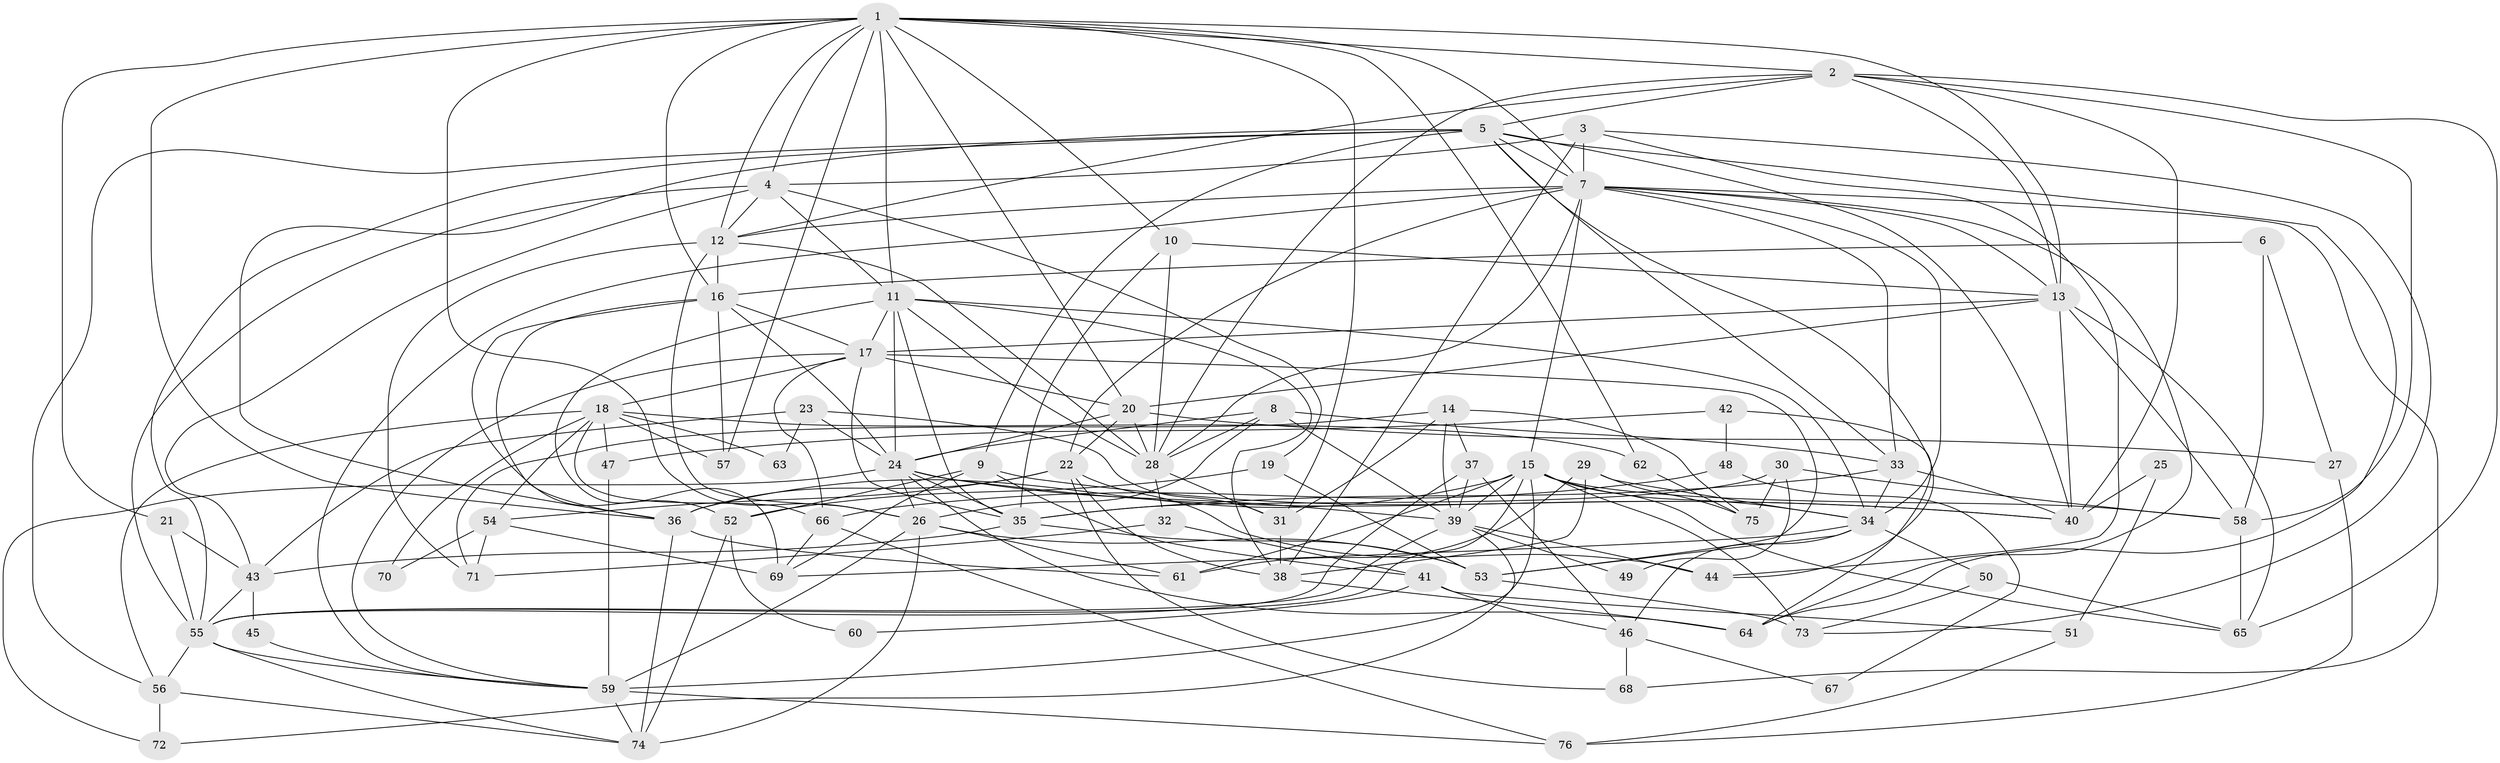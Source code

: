 // original degree distribution, {6: 0.06711409395973154, 3: 0.28187919463087246, 5: 0.2348993288590604, 4: 0.28187919463087246, 8: 0.013422818791946308, 2: 0.10067114093959731, 7: 0.020134228187919462}
// Generated by graph-tools (version 1.1) at 2025/36/03/09/25 02:36:07]
// undirected, 76 vertices, 211 edges
graph export_dot {
graph [start="1"]
  node [color=gray90,style=filled];
  1;
  2;
  3;
  4;
  5;
  6;
  7;
  8;
  9;
  10;
  11;
  12;
  13;
  14;
  15;
  16;
  17;
  18;
  19;
  20;
  21;
  22;
  23;
  24;
  25;
  26;
  27;
  28;
  29;
  30;
  31;
  32;
  33;
  34;
  35;
  36;
  37;
  38;
  39;
  40;
  41;
  42;
  43;
  44;
  45;
  46;
  47;
  48;
  49;
  50;
  51;
  52;
  53;
  54;
  55;
  56;
  57;
  58;
  59;
  60;
  61;
  62;
  63;
  64;
  65;
  66;
  67;
  68;
  69;
  70;
  71;
  72;
  73;
  74;
  75;
  76;
  1 -- 2 [weight=2.0];
  1 -- 4 [weight=1.0];
  1 -- 7 [weight=1.0];
  1 -- 10 [weight=1.0];
  1 -- 11 [weight=1.0];
  1 -- 12 [weight=1.0];
  1 -- 13 [weight=1.0];
  1 -- 16 [weight=2.0];
  1 -- 20 [weight=1.0];
  1 -- 21 [weight=1.0];
  1 -- 26 [weight=1.0];
  1 -- 31 [weight=1.0];
  1 -- 36 [weight=1.0];
  1 -- 57 [weight=2.0];
  1 -- 62 [weight=1.0];
  2 -- 5 [weight=1.0];
  2 -- 12 [weight=1.0];
  2 -- 13 [weight=2.0];
  2 -- 28 [weight=1.0];
  2 -- 40 [weight=1.0];
  2 -- 58 [weight=1.0];
  2 -- 65 [weight=1.0];
  3 -- 4 [weight=1.0];
  3 -- 7 [weight=2.0];
  3 -- 38 [weight=1.0];
  3 -- 44 [weight=1.0];
  3 -- 73 [weight=1.0];
  4 -- 11 [weight=2.0];
  4 -- 12 [weight=1.0];
  4 -- 19 [weight=1.0];
  4 -- 43 [weight=1.0];
  4 -- 55 [weight=1.0];
  5 -- 7 [weight=1.0];
  5 -- 9 [weight=1.0];
  5 -- 33 [weight=1.0];
  5 -- 36 [weight=1.0];
  5 -- 40 [weight=1.0];
  5 -- 44 [weight=1.0];
  5 -- 55 [weight=1.0];
  5 -- 56 [weight=1.0];
  5 -- 64 [weight=1.0];
  6 -- 16 [weight=1.0];
  6 -- 27 [weight=1.0];
  6 -- 58 [weight=1.0];
  7 -- 12 [weight=1.0];
  7 -- 13 [weight=1.0];
  7 -- 15 [weight=1.0];
  7 -- 22 [weight=1.0];
  7 -- 28 [weight=1.0];
  7 -- 33 [weight=1.0];
  7 -- 34 [weight=1.0];
  7 -- 59 [weight=1.0];
  7 -- 64 [weight=1.0];
  7 -- 68 [weight=1.0];
  8 -- 24 [weight=1.0];
  8 -- 26 [weight=1.0];
  8 -- 28 [weight=1.0];
  8 -- 33 [weight=1.0];
  8 -- 39 [weight=1.0];
  9 -- 40 [weight=1.0];
  9 -- 41 [weight=1.0];
  9 -- 52 [weight=1.0];
  9 -- 69 [weight=1.0];
  10 -- 13 [weight=1.0];
  10 -- 28 [weight=1.0];
  10 -- 35 [weight=1.0];
  11 -- 17 [weight=1.0];
  11 -- 24 [weight=1.0];
  11 -- 28 [weight=1.0];
  11 -- 34 [weight=1.0];
  11 -- 35 [weight=1.0];
  11 -- 38 [weight=1.0];
  11 -- 69 [weight=1.0];
  12 -- 16 [weight=1.0];
  12 -- 26 [weight=1.0];
  12 -- 28 [weight=1.0];
  12 -- 71 [weight=1.0];
  13 -- 17 [weight=2.0];
  13 -- 20 [weight=1.0];
  13 -- 40 [weight=1.0];
  13 -- 58 [weight=1.0];
  13 -- 65 [weight=1.0];
  14 -- 31 [weight=1.0];
  14 -- 37 [weight=1.0];
  14 -- 39 [weight=1.0];
  14 -- 71 [weight=1.0];
  14 -- 75 [weight=1.0];
  15 -- 34 [weight=1.0];
  15 -- 36 [weight=2.0];
  15 -- 39 [weight=1.0];
  15 -- 55 [weight=1.0];
  15 -- 58 [weight=1.0];
  15 -- 59 [weight=1.0];
  15 -- 61 [weight=1.0];
  15 -- 65 [weight=1.0];
  15 -- 73 [weight=1.0];
  16 -- 17 [weight=1.0];
  16 -- 24 [weight=1.0];
  16 -- 36 [weight=1.0];
  16 -- 52 [weight=1.0];
  16 -- 57 [weight=1.0];
  17 -- 18 [weight=1.0];
  17 -- 20 [weight=1.0];
  17 -- 35 [weight=1.0];
  17 -- 53 [weight=1.0];
  17 -- 59 [weight=1.0];
  17 -- 66 [weight=1.0];
  18 -- 47 [weight=1.0];
  18 -- 54 [weight=1.0];
  18 -- 56 [weight=1.0];
  18 -- 57 [weight=1.0];
  18 -- 62 [weight=1.0];
  18 -- 63 [weight=1.0];
  18 -- 66 [weight=1.0];
  18 -- 70 [weight=1.0];
  19 -- 52 [weight=1.0];
  19 -- 53 [weight=1.0];
  20 -- 22 [weight=1.0];
  20 -- 24 [weight=1.0];
  20 -- 27 [weight=1.0];
  20 -- 28 [weight=1.0];
  21 -- 43 [weight=1.0];
  21 -- 55 [weight=1.0];
  22 -- 36 [weight=2.0];
  22 -- 38 [weight=1.0];
  22 -- 44 [weight=1.0];
  22 -- 54 [weight=1.0];
  22 -- 68 [weight=1.0];
  23 -- 24 [weight=1.0];
  23 -- 31 [weight=1.0];
  23 -- 43 [weight=1.0];
  23 -- 63 [weight=1.0];
  24 -- 26 [weight=1.0];
  24 -- 35 [weight=1.0];
  24 -- 39 [weight=1.0];
  24 -- 40 [weight=1.0];
  24 -- 64 [weight=1.0];
  24 -- 72 [weight=1.0];
  25 -- 40 [weight=1.0];
  25 -- 51 [weight=1.0];
  26 -- 53 [weight=1.0];
  26 -- 59 [weight=1.0];
  26 -- 61 [weight=1.0];
  26 -- 74 [weight=1.0];
  27 -- 76 [weight=1.0];
  28 -- 31 [weight=2.0];
  28 -- 32 [weight=1.0];
  29 -- 34 [weight=1.0];
  29 -- 38 [weight=1.0];
  29 -- 61 [weight=1.0];
  29 -- 75 [weight=1.0];
  30 -- 35 [weight=1.0];
  30 -- 49 [weight=1.0];
  30 -- 58 [weight=1.0];
  30 -- 75 [weight=1.0];
  31 -- 38 [weight=1.0];
  32 -- 41 [weight=1.0];
  32 -- 71 [weight=1.0];
  33 -- 34 [weight=1.0];
  33 -- 35 [weight=1.0];
  33 -- 40 [weight=1.0];
  34 -- 46 [weight=1.0];
  34 -- 50 [weight=1.0];
  34 -- 53 [weight=2.0];
  34 -- 69 [weight=1.0];
  35 -- 43 [weight=1.0];
  35 -- 53 [weight=1.0];
  36 -- 61 [weight=1.0];
  36 -- 74 [weight=1.0];
  37 -- 39 [weight=1.0];
  37 -- 46 [weight=1.0];
  37 -- 55 [weight=1.0];
  38 -- 64 [weight=1.0];
  39 -- 44 [weight=1.0];
  39 -- 49 [weight=1.0];
  39 -- 55 [weight=1.0];
  39 -- 72 [weight=1.0];
  41 -- 46 [weight=1.0];
  41 -- 51 [weight=1.0];
  41 -- 60 [weight=1.0];
  42 -- 47 [weight=1.0];
  42 -- 48 [weight=1.0];
  42 -- 64 [weight=1.0];
  43 -- 45 [weight=1.0];
  43 -- 55 [weight=1.0];
  45 -- 59 [weight=1.0];
  46 -- 67 [weight=1.0];
  46 -- 68 [weight=1.0];
  47 -- 59 [weight=1.0];
  48 -- 66 [weight=1.0];
  48 -- 67 [weight=1.0];
  50 -- 65 [weight=1.0];
  50 -- 73 [weight=1.0];
  51 -- 76 [weight=1.0];
  52 -- 60 [weight=1.0];
  52 -- 74 [weight=1.0];
  53 -- 73 [weight=2.0];
  54 -- 69 [weight=1.0];
  54 -- 70 [weight=1.0];
  54 -- 71 [weight=1.0];
  55 -- 56 [weight=1.0];
  55 -- 59 [weight=1.0];
  55 -- 74 [weight=1.0];
  56 -- 72 [weight=1.0];
  56 -- 74 [weight=1.0];
  58 -- 65 [weight=1.0];
  59 -- 74 [weight=1.0];
  59 -- 76 [weight=1.0];
  62 -- 75 [weight=1.0];
  66 -- 69 [weight=1.0];
  66 -- 76 [weight=1.0];
}
